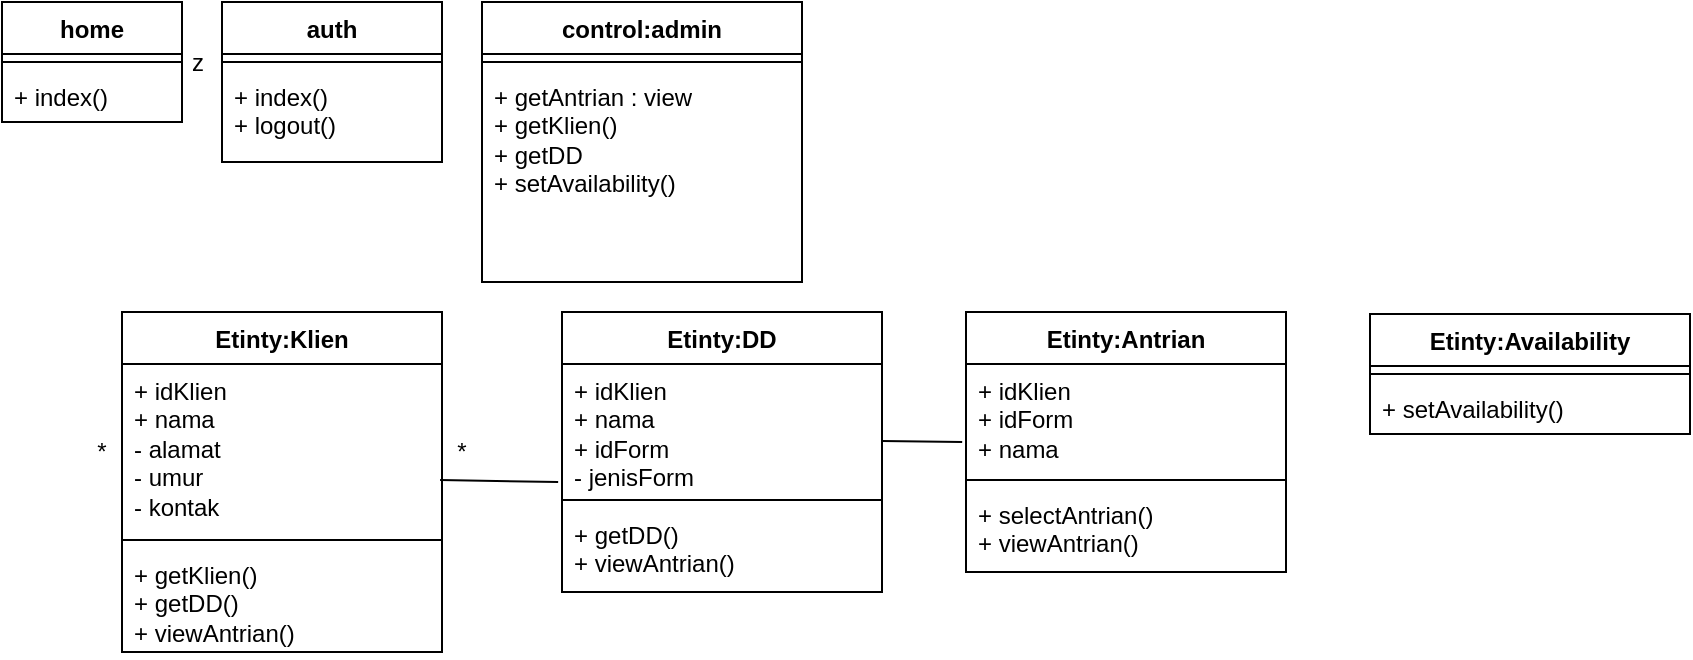 <mxfile version="24.8.9">
  <diagram name="Page-1" id="KMwcI6bS_wRoA6phkeQ-">
    <mxGraphModel dx="1353" dy="267" grid="1" gridSize="10" guides="1" tooltips="1" connect="1" arrows="1" fold="1" page="1" pageScale="1" pageWidth="850" pageHeight="1100" math="0" shadow="0">
      <root>
        <mxCell id="0" />
        <mxCell id="1" parent="0" />
        <mxCell id="JW8OHUgVRJeFFy1cACJR-1" value="Etinty:Klien" style="swimlane;fontStyle=1;align=center;verticalAlign=top;childLayout=stackLayout;horizontal=1;startSize=26;horizontalStack=0;resizeParent=1;resizeParentMax=0;resizeLast=0;collapsible=1;marginBottom=0;whiteSpace=wrap;html=1;" parent="1" vertex="1">
          <mxGeometry x="40" y="190" width="160" height="170" as="geometry">
            <mxRectangle x="100" y="190" width="110" height="30" as="alternateBounds" />
          </mxGeometry>
        </mxCell>
        <mxCell id="JW8OHUgVRJeFFy1cACJR-2" value="+ idKlien&lt;br&gt;+ nama&lt;br&gt;- alamat&lt;br&gt;- umur&lt;br&gt;- kontak" style="text;strokeColor=none;fillColor=none;align=left;verticalAlign=top;spacingLeft=4;spacingRight=4;overflow=hidden;rotatable=0;points=[[0,0.5],[1,0.5]];portConstraint=eastwest;whiteSpace=wrap;html=1;" parent="JW8OHUgVRJeFFy1cACJR-1" vertex="1">
          <mxGeometry y="26" width="160" height="84" as="geometry" />
        </mxCell>
        <mxCell id="JW8OHUgVRJeFFy1cACJR-3" value="" style="line;strokeWidth=1;fillColor=none;align=left;verticalAlign=middle;spacingTop=-1;spacingLeft=3;spacingRight=3;rotatable=0;labelPosition=right;points=[];portConstraint=eastwest;strokeColor=inherit;" parent="JW8OHUgVRJeFFy1cACJR-1" vertex="1">
          <mxGeometry y="110" width="160" height="8" as="geometry" />
        </mxCell>
        <mxCell id="JW8OHUgVRJeFFy1cACJR-4" value="+ getKlien()&lt;br&gt;+ getDD()&lt;br&gt;+ viewAntrian()" style="text;strokeColor=none;fillColor=none;align=left;verticalAlign=top;spacingLeft=4;spacingRight=4;overflow=hidden;rotatable=0;points=[[0,0.5],[1,0.5]];portConstraint=eastwest;whiteSpace=wrap;html=1;" parent="JW8OHUgVRJeFFy1cACJR-1" vertex="1">
          <mxGeometry y="118" width="160" height="52" as="geometry" />
        </mxCell>
        <mxCell id="JW8OHUgVRJeFFy1cACJR-5" value="Etinty:Antrian" style="swimlane;fontStyle=1;align=center;verticalAlign=top;childLayout=stackLayout;horizontal=1;startSize=26;horizontalStack=0;resizeParent=1;resizeParentMax=0;resizeLast=0;collapsible=1;marginBottom=0;whiteSpace=wrap;html=1;" parent="1" vertex="1">
          <mxGeometry x="462" y="190" width="160" height="130" as="geometry" />
        </mxCell>
        <mxCell id="JW8OHUgVRJeFFy1cACJR-6" value="+ idKlien&lt;br&gt;+ idForm&lt;br&gt;+ nama" style="text;strokeColor=none;fillColor=none;align=left;verticalAlign=top;spacingLeft=4;spacingRight=4;overflow=hidden;rotatable=0;points=[[0,0.5],[1,0.5]];portConstraint=eastwest;whiteSpace=wrap;html=1;" parent="JW8OHUgVRJeFFy1cACJR-5" vertex="1">
          <mxGeometry y="26" width="160" height="54" as="geometry" />
        </mxCell>
        <mxCell id="JW8OHUgVRJeFFy1cACJR-7" value="" style="line;strokeWidth=1;fillColor=none;align=left;verticalAlign=middle;spacingTop=-1;spacingLeft=3;spacingRight=3;rotatable=0;labelPosition=right;points=[];portConstraint=eastwest;strokeColor=inherit;" parent="JW8OHUgVRJeFFy1cACJR-5" vertex="1">
          <mxGeometry y="80" width="160" height="8" as="geometry" />
        </mxCell>
        <mxCell id="JW8OHUgVRJeFFy1cACJR-8" value="+ selectAntrian()&lt;br&gt;+ viewAntrian()" style="text;strokeColor=none;fillColor=none;align=left;verticalAlign=top;spacingLeft=4;spacingRight=4;overflow=hidden;rotatable=0;points=[[0,0.5],[1,0.5]];portConstraint=eastwest;whiteSpace=wrap;html=1;" parent="JW8OHUgVRJeFFy1cACJR-5" vertex="1">
          <mxGeometry y="88" width="160" height="42" as="geometry" />
        </mxCell>
        <mxCell id="JW8OHUgVRJeFFy1cACJR-13" value="control:admin" style="swimlane;fontStyle=1;align=center;verticalAlign=top;childLayout=stackLayout;horizontal=1;startSize=26;horizontalStack=0;resizeParent=1;resizeParentMax=0;resizeLast=0;collapsible=1;marginBottom=0;whiteSpace=wrap;html=1;" parent="1" vertex="1">
          <mxGeometry x="220" y="35" width="160" height="140" as="geometry" />
        </mxCell>
        <mxCell id="JW8OHUgVRJeFFy1cACJR-14" value="" style="line;strokeWidth=1;fillColor=none;align=left;verticalAlign=middle;spacingTop=-1;spacingLeft=3;spacingRight=3;rotatable=0;labelPosition=right;points=[];portConstraint=eastwest;strokeColor=inherit;" parent="JW8OHUgVRJeFFy1cACJR-13" vertex="1">
          <mxGeometry y="26" width="160" height="8" as="geometry" />
        </mxCell>
        <mxCell id="JW8OHUgVRJeFFy1cACJR-15" value="+ getAntrian : view&lt;br&gt;+ getKlien()&lt;br&gt;+ getDD&lt;br&gt;+ setAvailability()" style="text;strokeColor=none;fillColor=none;align=left;verticalAlign=top;spacingLeft=4;spacingRight=4;overflow=hidden;rotatable=0;points=[[0,0.5],[1,0.5]];portConstraint=eastwest;whiteSpace=wrap;html=1;" parent="JW8OHUgVRJeFFy1cACJR-13" vertex="1">
          <mxGeometry y="34" width="160" height="106" as="geometry" />
        </mxCell>
        <mxCell id="JW8OHUgVRJeFFy1cACJR-16" value="Etinty:DD" style="swimlane;fontStyle=1;align=center;verticalAlign=top;childLayout=stackLayout;horizontal=1;startSize=26;horizontalStack=0;resizeParent=1;resizeParentMax=0;resizeLast=0;collapsible=1;marginBottom=0;whiteSpace=wrap;html=1;" parent="1" vertex="1">
          <mxGeometry x="260" y="190" width="160" height="140" as="geometry" />
        </mxCell>
        <mxCell id="JW8OHUgVRJeFFy1cACJR-17" value="+ idKlien&lt;br&gt;+ nama&lt;br&gt;+ idForm&lt;br&gt;- jenisForm&lt;br&gt;- waktuMengisiForm" style="text;strokeColor=none;fillColor=none;align=left;verticalAlign=top;spacingLeft=4;spacingRight=4;overflow=hidden;rotatable=0;points=[[0,0.5],[1,0.5]];portConstraint=eastwest;whiteSpace=wrap;html=1;" parent="JW8OHUgVRJeFFy1cACJR-16" vertex="1">
          <mxGeometry y="26" width="160" height="64" as="geometry" />
        </mxCell>
        <mxCell id="JW8OHUgVRJeFFy1cACJR-18" value="" style="line;strokeWidth=1;fillColor=none;align=left;verticalAlign=middle;spacingTop=-1;spacingLeft=3;spacingRight=3;rotatable=0;labelPosition=right;points=[];portConstraint=eastwest;strokeColor=inherit;" parent="JW8OHUgVRJeFFy1cACJR-16" vertex="1">
          <mxGeometry y="90" width="160" height="8" as="geometry" />
        </mxCell>
        <mxCell id="JW8OHUgVRJeFFy1cACJR-19" value="+ getDD()&lt;br&gt;+ viewAntrian()&amp;nbsp;" style="text;strokeColor=none;fillColor=none;align=left;verticalAlign=top;spacingLeft=4;spacingRight=4;overflow=hidden;rotatable=0;points=[[0,0.5],[1,0.5]];portConstraint=eastwest;whiteSpace=wrap;html=1;" parent="JW8OHUgVRJeFFy1cACJR-16" vertex="1">
          <mxGeometry y="98" width="160" height="42" as="geometry" />
        </mxCell>
        <mxCell id="JW8OHUgVRJeFFy1cACJR-20" value="Etinty:Availability" style="swimlane;fontStyle=1;align=center;verticalAlign=top;childLayout=stackLayout;horizontal=1;startSize=26;horizontalStack=0;resizeParent=1;resizeParentMax=0;resizeLast=0;collapsible=1;marginBottom=0;whiteSpace=wrap;html=1;" parent="1" vertex="1">
          <mxGeometry x="664" y="191" width="160" height="60" as="geometry" />
        </mxCell>
        <mxCell id="JW8OHUgVRJeFFy1cACJR-22" value="" style="line;strokeWidth=1;fillColor=none;align=left;verticalAlign=middle;spacingTop=-1;spacingLeft=3;spacingRight=3;rotatable=0;labelPosition=right;points=[];portConstraint=eastwest;strokeColor=inherit;" parent="JW8OHUgVRJeFFy1cACJR-20" vertex="1">
          <mxGeometry y="26" width="160" height="8" as="geometry" />
        </mxCell>
        <mxCell id="JW8OHUgVRJeFFy1cACJR-23" value="+ setAvailability()" style="text;strokeColor=none;fillColor=none;align=left;verticalAlign=top;spacingLeft=4;spacingRight=4;overflow=hidden;rotatable=0;points=[[0,0.5],[1,0.5]];portConstraint=eastwest;whiteSpace=wrap;html=1;" parent="JW8OHUgVRJeFFy1cACJR-20" vertex="1">
          <mxGeometry y="34" width="160" height="26" as="geometry" />
        </mxCell>
        <mxCell id="i3VzfphMCQXfi6lSR8sE-1" value="" style="endArrow=none;html=1;rounded=0;entryX=0.994;entryY=0.69;entryDx=0;entryDy=0;entryPerimeter=0;exitX=-0.012;exitY=0.922;exitDx=0;exitDy=0;exitPerimeter=0;" parent="1" source="JW8OHUgVRJeFFy1cACJR-17" target="JW8OHUgVRJeFFy1cACJR-2" edge="1">
          <mxGeometry width="50" height="50" relative="1" as="geometry">
            <mxPoint x="400" y="260" as="sourcePoint" />
            <mxPoint x="450" y="210" as="targetPoint" />
          </mxGeometry>
        </mxCell>
        <mxCell id="i3VzfphMCQXfi6lSR8sE-2" value="" style="endArrow=none;html=1;rounded=0;entryX=0.994;entryY=0.69;entryDx=0;entryDy=0;entryPerimeter=0;exitX=-0.012;exitY=0.722;exitDx=0;exitDy=0;exitPerimeter=0;" parent="1" source="JW8OHUgVRJeFFy1cACJR-6" edge="1">
          <mxGeometry width="50" height="50" relative="1" as="geometry">
            <mxPoint x="479" y="255.5" as="sourcePoint" />
            <mxPoint x="420" y="254.5" as="targetPoint" />
          </mxGeometry>
        </mxCell>
        <mxCell id="i3VzfphMCQXfi6lSR8sE-3" value="*" style="text;html=1;strokeColor=none;fillColor=none;align=center;verticalAlign=middle;whiteSpace=wrap;rounded=0;" parent="1" vertex="1">
          <mxGeometry x="180" y="245" width="60" height="30" as="geometry" />
        </mxCell>
        <mxCell id="i3VzfphMCQXfi6lSR8sE-4" value="*" style="text;html=1;strokeColor=none;fillColor=none;align=center;verticalAlign=middle;whiteSpace=wrap;rounded=0;" parent="1" vertex="1">
          <mxGeometry y="245" width="60" height="30" as="geometry" />
        </mxCell>
        <mxCell id="1QGbozXHraVmk9afBFof-1" value="home" style="swimlane;fontStyle=1;align=center;verticalAlign=top;childLayout=stackLayout;horizontal=1;startSize=26;horizontalStack=0;resizeParent=1;resizeParentMax=0;resizeLast=0;collapsible=1;marginBottom=0;whiteSpace=wrap;html=1;" parent="1" vertex="1">
          <mxGeometry x="-20" y="35" width="90" height="60" as="geometry" />
        </mxCell>
        <mxCell id="1QGbozXHraVmk9afBFof-2" value="z" style="line;strokeWidth=1;fillColor=none;align=left;verticalAlign=middle;spacingTop=-1;spacingLeft=3;spacingRight=3;rotatable=0;labelPosition=right;points=[];portConstraint=eastwest;strokeColor=inherit;" parent="1QGbozXHraVmk9afBFof-1" vertex="1">
          <mxGeometry y="26" width="90" height="8" as="geometry" />
        </mxCell>
        <mxCell id="1QGbozXHraVmk9afBFof-3" value="+ index()" style="text;strokeColor=none;fillColor=none;align=left;verticalAlign=top;spacingLeft=4;spacingRight=4;overflow=hidden;rotatable=0;points=[[0,0.5],[1,0.5]];portConstraint=eastwest;whiteSpace=wrap;html=1;" parent="1QGbozXHraVmk9afBFof-1" vertex="1">
          <mxGeometry y="34" width="90" height="26" as="geometry" />
        </mxCell>
        <mxCell id="1QGbozXHraVmk9afBFof-5" value="auth" style="swimlane;fontStyle=1;align=center;verticalAlign=top;childLayout=stackLayout;horizontal=1;startSize=26;horizontalStack=0;resizeParent=1;resizeParentMax=0;resizeLast=0;collapsible=1;marginBottom=0;whiteSpace=wrap;html=1;" parent="1" vertex="1">
          <mxGeometry x="90" y="35" width="110" height="80" as="geometry" />
        </mxCell>
        <mxCell id="1QGbozXHraVmk9afBFof-6" value="" style="line;strokeWidth=1;fillColor=none;align=left;verticalAlign=middle;spacingTop=-1;spacingLeft=3;spacingRight=3;rotatable=0;labelPosition=right;points=[];portConstraint=eastwest;strokeColor=inherit;" parent="1QGbozXHraVmk9afBFof-5" vertex="1">
          <mxGeometry y="26" width="110" height="8" as="geometry" />
        </mxCell>
        <mxCell id="1QGbozXHraVmk9afBFof-7" value="+ index()&lt;div&gt;+ logout()&lt;/div&gt;" style="text;strokeColor=none;fillColor=none;align=left;verticalAlign=top;spacingLeft=4;spacingRight=4;overflow=hidden;rotatable=0;points=[[0,0.5],[1,0.5]];portConstraint=eastwest;whiteSpace=wrap;html=1;" parent="1QGbozXHraVmk9afBFof-5" vertex="1">
          <mxGeometry y="34" width="110" height="46" as="geometry" />
        </mxCell>
      </root>
    </mxGraphModel>
  </diagram>
</mxfile>
